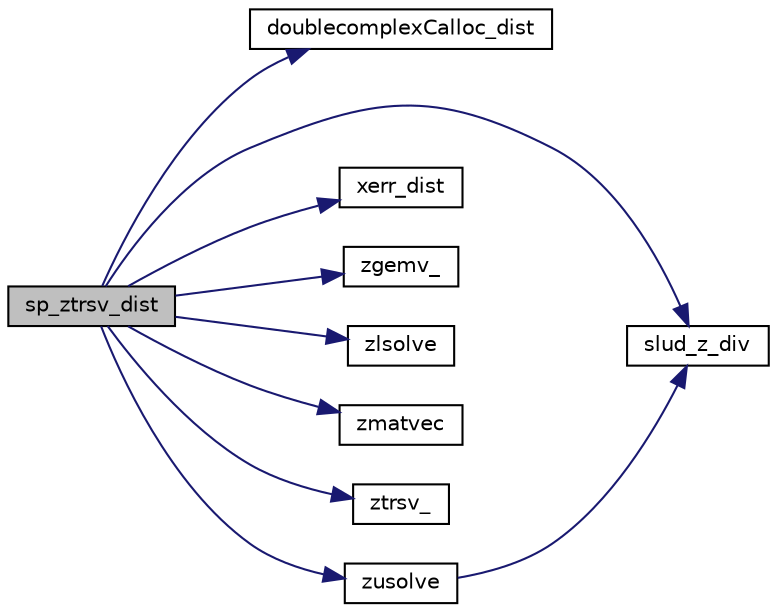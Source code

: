 digraph "sp_ztrsv_dist"
{
 // LATEX_PDF_SIZE
  edge [fontname="Helvetica",fontsize="10",labelfontname="Helvetica",labelfontsize="10"];
  node [fontname="Helvetica",fontsize="10",shape=record];
  rankdir="LR";
  Node1 [label="sp_ztrsv_dist",height=0.2,width=0.4,color="black", fillcolor="grey75", style="filled", fontcolor="black",tooltip=" "];
  Node1 -> Node2 [color="midnightblue",fontsize="10",style="solid",fontname="Helvetica"];
  Node2 [label="doublecomplexCalloc_dist",height=0.2,width=0.4,color="black", fillcolor="white", style="filled",URL="$superlu__zdefs_8h.html#a73ec16b422f816d2c9a5c2c34fb6a4c1",tooltip=" "];
  Node1 -> Node3 [color="midnightblue",fontsize="10",style="solid",fontname="Helvetica"];
  Node3 [label="slud_z_div",height=0.2,width=0.4,color="black", fillcolor="white", style="filled",URL="$dcomplex_8h.html#a88eac646e1b232a03079af285894e832",tooltip=" "];
  Node1 -> Node4 [color="midnightblue",fontsize="10",style="solid",fontname="Helvetica"];
  Node4 [label="xerr_dist",height=0.2,width=0.4,color="black", fillcolor="white", style="filled",URL="$superlu__defs_8h.html#a0d728f1da812b1373a0e58ff81f6a711",tooltip=" "];
  Node1 -> Node5 [color="midnightblue",fontsize="10",style="solid",fontname="Helvetica"];
  Node5 [label="zgemv_",height=0.2,width=0.4,color="black", fillcolor="white", style="filled",URL="$superlu__zdefs_8h.html#ad6469edbbee3b00bc4af03d12e3b3395",tooltip=" "];
  Node1 -> Node6 [color="midnightblue",fontsize="10",style="solid",fontname="Helvetica"];
  Node6 [label="zlsolve",height=0.2,width=0.4,color="black", fillcolor="white", style="filled",URL="$zsp__blas2__dist_8c.html#afb6f65890b5348dc1692d01b087be35d",tooltip=" "];
  Node1 -> Node7 [color="midnightblue",fontsize="10",style="solid",fontname="Helvetica"];
  Node7 [label="zmatvec",height=0.2,width=0.4,color="black", fillcolor="white", style="filled",URL="$zsp__blas2__dist_8c.html#a1165292a4e2a6c282638868bd503fb7a",tooltip=" "];
  Node1 -> Node8 [color="midnightblue",fontsize="10",style="solid",fontname="Helvetica"];
  Node8 [label="ztrsv_",height=0.2,width=0.4,color="black", fillcolor="white", style="filled",URL="$superlu__zdefs_8h.html#ae97174a10346e0629387c0f8ce9a9a08",tooltip=" "];
  Node1 -> Node9 [color="midnightblue",fontsize="10",style="solid",fontname="Helvetica"];
  Node9 [label="zusolve",height=0.2,width=0.4,color="black", fillcolor="white", style="filled",URL="$zsp__blas2__dist_8c.html#ac9798dda11fa387039351d70fa59ce3b",tooltip=" "];
  Node9 -> Node3 [color="midnightblue",fontsize="10",style="solid",fontname="Helvetica"];
}
